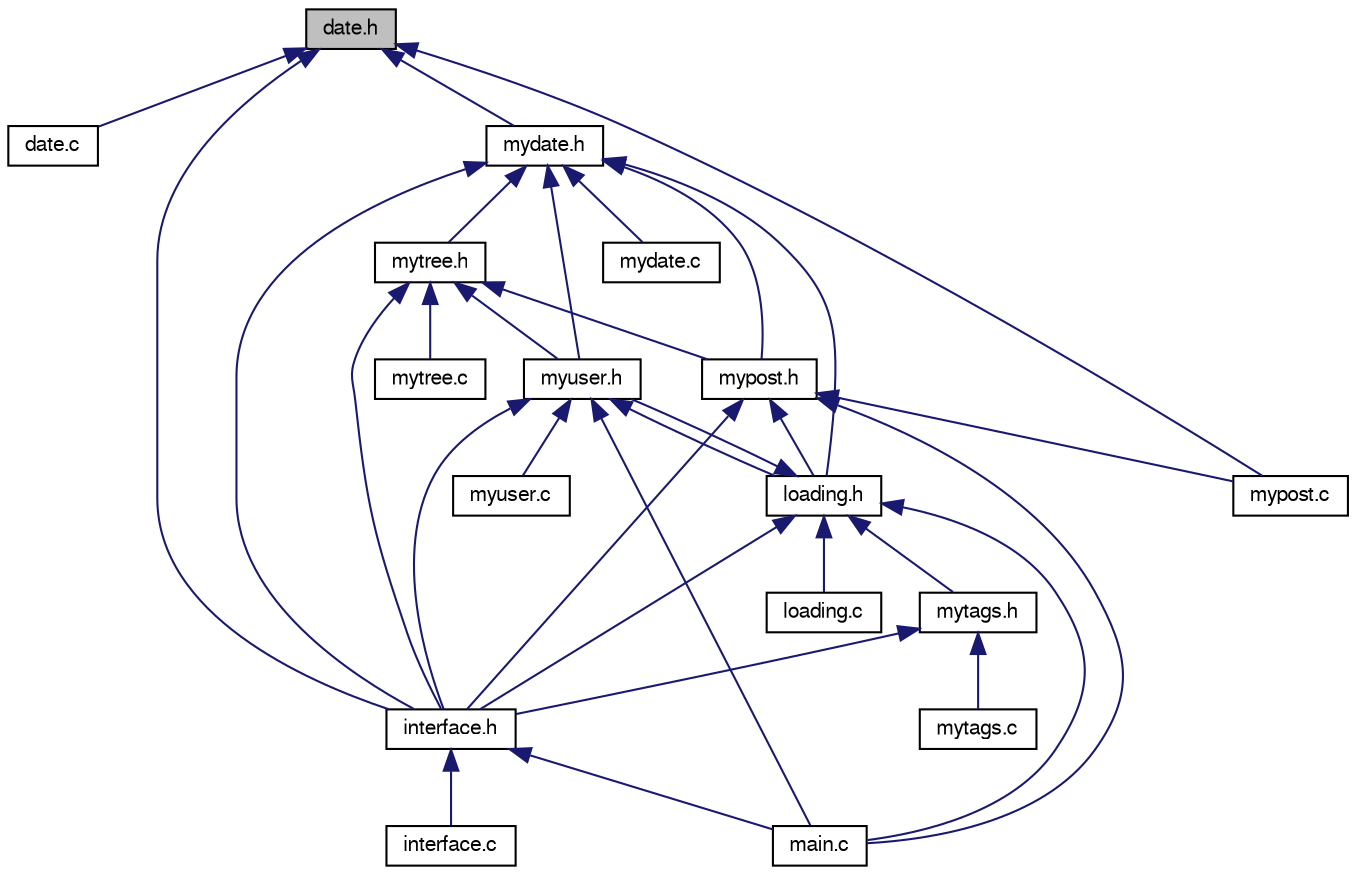 digraph "date.h"
{
  edge [fontname="FreeSans",fontsize="10",labelfontname="FreeSans",labelfontsize="10"];
  node [fontname="FreeSans",fontsize="10",shape=record];
  Node1 [label="date.h",height=0.2,width=0.4,color="black", fillcolor="grey75", style="filled", fontcolor="black"];
  Node1 -> Node2 [dir="back",color="midnightblue",fontsize="10",style="solid",fontname="FreeSans"];
  Node2 [label="date.c",height=0.2,width=0.4,color="black", fillcolor="white", style="filled",URL="$date_8c.html"];
  Node1 -> Node3 [dir="back",color="midnightblue",fontsize="10",style="solid",fontname="FreeSans"];
  Node3 [label="mypost.c",height=0.2,width=0.4,color="black", fillcolor="white", style="filled",URL="$mypost_8c.html",tooltip="Ficheiro contendo onde está definido tipo adotado para os posts e funções relativas ao mesmo..."];
  Node1 -> Node4 [dir="back",color="midnightblue",fontsize="10",style="solid",fontname="FreeSans"];
  Node4 [label="interface.h",height=0.2,width=0.4,color="black", fillcolor="white", style="filled",URL="$interface_8h.html"];
  Node4 -> Node5 [dir="back",color="midnightblue",fontsize="10",style="solid",fontname="FreeSans"];
  Node5 [label="interface.c",height=0.2,width=0.4,color="black", fillcolor="white", style="filled",URL="$interface_8c.html",tooltip="Ficheiro contendo funções predefinidas para responder as querys bem como as suas funcoes auxiliares..."];
  Node4 -> Node6 [dir="back",color="midnightblue",fontsize="10",style="solid",fontname="FreeSans"];
  Node6 [label="main.c",height=0.2,width=0.4,color="black", fillcolor="white", style="filled",URL="$main_8c.html"];
  Node1 -> Node7 [dir="back",color="midnightblue",fontsize="10",style="solid",fontname="FreeSans"];
  Node7 [label="mydate.h",height=0.2,width=0.4,color="black", fillcolor="white", style="filled",URL="$mydate_8h.html"];
  Node7 -> Node8 [dir="back",color="midnightblue",fontsize="10",style="solid",fontname="FreeSans"];
  Node8 [label="mydate.c",height=0.2,width=0.4,color="black", fillcolor="white", style="filled",URL="$mydate_8c.html",tooltip="Ficheiro contendo funções relativa ao modulo MYDATE e funções de transformação de MYDATE para date..."];
  Node7 -> Node9 [dir="back",color="midnightblue",fontsize="10",style="solid",fontname="FreeSans"];
  Node9 [label="myuser.h",height=0.2,width=0.4,color="black", fillcolor="white", style="filled",URL="$myuser_8h.html"];
  Node9 -> Node6 [dir="back",color="midnightblue",fontsize="10",style="solid",fontname="FreeSans"];
  Node9 -> Node10 [dir="back",color="midnightblue",fontsize="10",style="solid",fontname="FreeSans"];
  Node10 [label="myuser.c",height=0.2,width=0.4,color="black", fillcolor="white", style="filled",URL="$myuser_8c.html",tooltip="Ficheiro contendo todas a funções relativa à estrutura MYUSER. "];
  Node9 -> Node4 [dir="back",color="midnightblue",fontsize="10",style="solid",fontname="FreeSans"];
  Node9 -> Node11 [dir="back",color="midnightblue",fontsize="10",style="solid",fontname="FreeSans"];
  Node11 [label="loading.h",height=0.2,width=0.4,color="black", fillcolor="white", style="filled",URL="$loading_8h.html"];
  Node11 -> Node12 [dir="back",color="midnightblue",fontsize="10",style="solid",fontname="FreeSans"];
  Node12 [label="loading.c",height=0.2,width=0.4,color="black", fillcolor="white", style="filled",URL="$loading_8c.html",tooltip="Ficheiro contendo funções utilizadas na gestão do carregamento do dump para memória. "];
  Node11 -> Node6 [dir="back",color="midnightblue",fontsize="10",style="solid",fontname="FreeSans"];
  Node11 -> Node9 [dir="back",color="midnightblue",fontsize="10",style="solid",fontname="FreeSans"];
  Node11 -> Node4 [dir="back",color="midnightblue",fontsize="10",style="solid",fontname="FreeSans"];
  Node11 -> Node13 [dir="back",color="midnightblue",fontsize="10",style="solid",fontname="FreeSans"];
  Node13 [label="mytags.h",height=0.2,width=0.4,color="black", fillcolor="white", style="filled",URL="$mytags_8h.html"];
  Node13 -> Node14 [dir="back",color="midnightblue",fontsize="10",style="solid",fontname="FreeSans"];
  Node14 [label="mytags.c",height=0.2,width=0.4,color="black", fillcolor="white", style="filled",URL="$mytags_8c.html",tooltip="Ficheiro contendo funções utilizadas na gestão da estrutura que armazena Id&#39;s de Tags. "];
  Node13 -> Node4 [dir="back",color="midnightblue",fontsize="10",style="solid",fontname="FreeSans"];
  Node7 -> Node15 [dir="back",color="midnightblue",fontsize="10",style="solid",fontname="FreeSans"];
  Node15 [label="mytree.h",height=0.2,width=0.4,color="black", fillcolor="white", style="filled",URL="$mytree_8h.html"];
  Node15 -> Node16 [dir="back",color="midnightblue",fontsize="10",style="solid",fontname="FreeSans"];
  Node16 [label="mytree.c",height=0.2,width=0.4,color="black", fillcolor="white", style="filled",URL="$mytree_8c.html",tooltip="Ficheiro contendo funções utilizadas na construção da AVL utilizada no programa bem como todas as fun..."];
  Node15 -> Node9 [dir="back",color="midnightblue",fontsize="10",style="solid",fontname="FreeSans"];
  Node15 -> Node17 [dir="back",color="midnightblue",fontsize="10",style="solid",fontname="FreeSans"];
  Node17 [label="mypost.h",height=0.2,width=0.4,color="black", fillcolor="white", style="filled",URL="$mypost_8h.html"];
  Node17 -> Node6 [dir="back",color="midnightblue",fontsize="10",style="solid",fontname="FreeSans"];
  Node17 -> Node3 [dir="back",color="midnightblue",fontsize="10",style="solid",fontname="FreeSans"];
  Node17 -> Node11 [dir="back",color="midnightblue",fontsize="10",style="solid",fontname="FreeSans"];
  Node17 -> Node4 [dir="back",color="midnightblue",fontsize="10",style="solid",fontname="FreeSans"];
  Node15 -> Node4 [dir="back",color="midnightblue",fontsize="10",style="solid",fontname="FreeSans"];
  Node7 -> Node11 [dir="back",color="midnightblue",fontsize="10",style="solid",fontname="FreeSans"];
  Node7 -> Node17 [dir="back",color="midnightblue",fontsize="10",style="solid",fontname="FreeSans"];
  Node7 -> Node4 [dir="back",color="midnightblue",fontsize="10",style="solid",fontname="FreeSans"];
}
